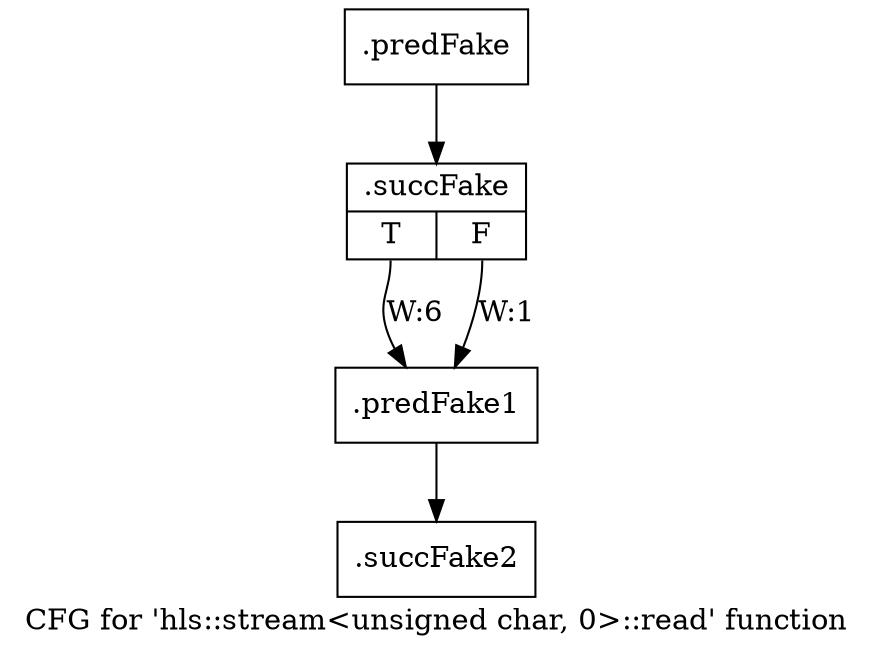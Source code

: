 digraph "CFG for 'hls::stream\<unsigned char, 0\>::read' function" {
	label="CFG for 'hls::stream\<unsigned char, 0\>::read' function";

	Node0x50d34f0 [shape=record,filename="",linenumber="",label="{.predFake}"];
	Node0x50d34f0 -> Node0x52824f0[ callList="" memoryops="" filename="/home/akhilkushe/Xilinx/Vitis_HLS/2021.2/include/hls_stream_thread_unsafe.h" execusionnum="5"];
	Node0x52824f0 [shape=record,filename="/home/akhilkushe/Xilinx/Vitis_HLS/2021.2/include/hls_stream_thread_unsafe.h",linenumber="370",label="{.succFake|{<s0>T|<s1>F}}"];
	Node0x52824f0:s0 -> Node0x5194490[label="W:6"];
	Node0x52824f0:s1 -> Node0x5194490[label="W:1" callList="" memoryops="" filename="/home/akhilkushe/Xilinx/Vitis_HLS/2021.2/include/hls_stream_thread_unsafe.h" execusionnum="0"];
	Node0x5194490 [shape=record,filename="/home/akhilkushe/Xilinx/Vitis_HLS/2021.2/include/hls_stream_thread_unsafe.h",linenumber="372",label="{.predFake1}"];
	Node0x5194490 -> Node0x52849d0[ callList="" memoryops="" filename="/home/akhilkushe/Xilinx/Vitis_HLS/2021.2/include/hls_stream_thread_unsafe.h" execusionnum="5"];
	Node0x52849d0 [shape=record,filename="/home/akhilkushe/Xilinx/Vitis_HLS/2021.2/include/hls_stream_thread_unsafe.h",linenumber="372",label="{.succFake2}"];
}
